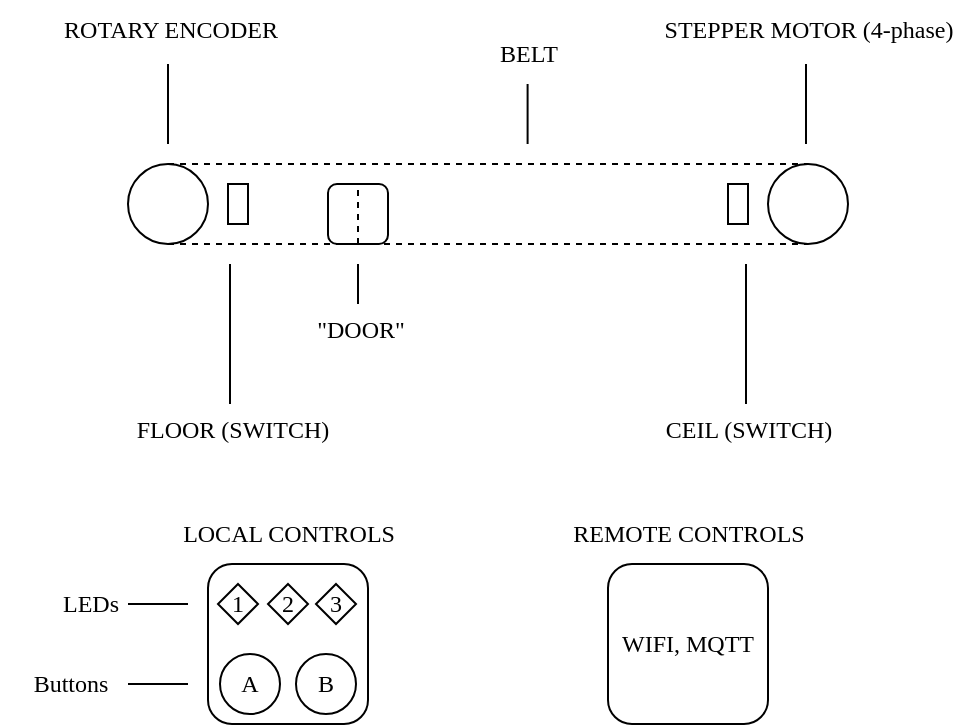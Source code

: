 <mxfile version="28.2.5">
  <diagram id="Q_9XVu0A99vbWFm7OHyN" name="Page-1">
    <mxGraphModel dx="787" dy="353" grid="1" gridSize="10" guides="1" tooltips="1" connect="1" arrows="1" fold="1" page="1" pageScale="1" pageWidth="827" pageHeight="1169" background="none" math="0" shadow="0">
      <root>
        <mxCell id="0" />
        <mxCell id="1" parent="0" />
        <mxCell id="tVEeCfsAuI8Ik6jVbgPx-1" value="" style="rounded=0;whiteSpace=wrap;html=1;fontFamily=Ubuntu Sans;fontSource=https%3A%2F%2Ffonts.googleapis.com%2Fcss%3Ffamily%3DUbuntu%2BSans;" vertex="1" parent="1">
          <mxGeometry x="250" y="410" width="10" height="20" as="geometry" />
        </mxCell>
        <mxCell id="tVEeCfsAuI8Ik6jVbgPx-2" value="" style="rounded=0;whiteSpace=wrap;html=1;fontFamily=Ubuntu Sans;fontSource=https%3A%2F%2Ffonts.googleapis.com%2Fcss%3Ffamily%3DUbuntu%2BSans;" vertex="1" parent="1">
          <mxGeometry x="500" y="410" width="10" height="20" as="geometry" />
        </mxCell>
        <mxCell id="tVEeCfsAuI8Ik6jVbgPx-3" value="" style="ellipse;whiteSpace=wrap;html=1;aspect=fixed;fontFamily=Ubuntu Sans;fontSource=https%3A%2F%2Ffonts.googleapis.com%2Fcss%3Ffamily%3DUbuntu%2BSans;" vertex="1" parent="1">
          <mxGeometry x="200" y="400" width="40" height="40" as="geometry" />
        </mxCell>
        <mxCell id="tVEeCfsAuI8Ik6jVbgPx-4" value="" style="ellipse;whiteSpace=wrap;html=1;aspect=fixed;fontFamily=Ubuntu Sans;fontSource=https%3A%2F%2Ffonts.googleapis.com%2Fcss%3Ffamily%3DUbuntu%2BSans;" vertex="1" parent="1">
          <mxGeometry x="520" y="400" width="40" height="40" as="geometry" />
        </mxCell>
        <mxCell id="tVEeCfsAuI8Ik6jVbgPx-5" value="" style="rounded=1;whiteSpace=wrap;html=1;fontFamily=Ubuntu Sans;fontSource=https%3A%2F%2Ffonts.googleapis.com%2Fcss%3Ffamily%3DUbuntu%2BSans;" vertex="1" parent="1">
          <mxGeometry x="300" y="410" width="30" height="30" as="geometry" />
        </mxCell>
        <mxCell id="tVEeCfsAuI8Ik6jVbgPx-7" value="" style="endArrow=none;dashed=1;html=1;rounded=0;exitX=0.5;exitY=1;exitDx=0;exitDy=0;entryX=0.5;entryY=1;entryDx=0;entryDy=0;fontFamily=Ubuntu Sans;fontSource=https%3A%2F%2Ffonts.googleapis.com%2Fcss%3Ffamily%3DUbuntu%2BSans;" edge="1" parent="1" source="tVEeCfsAuI8Ik6jVbgPx-3" target="tVEeCfsAuI8Ik6jVbgPx-4">
          <mxGeometry width="50" height="50" relative="1" as="geometry">
            <mxPoint x="470" y="420" as="sourcePoint" />
            <mxPoint x="520" y="370" as="targetPoint" />
          </mxGeometry>
        </mxCell>
        <mxCell id="tVEeCfsAuI8Ik6jVbgPx-9" value="" style="endArrow=none;dashed=1;html=1;rounded=0;entryX=0.5;entryY=0;entryDx=0;entryDy=0;exitX=0.5;exitY=1;exitDx=0;exitDy=0;fontFamily=Ubuntu Sans;fontSource=https%3A%2F%2Ffonts.googleapis.com%2Fcss%3Ffamily%3DUbuntu%2BSans;" edge="1" parent="1" source="tVEeCfsAuI8Ik6jVbgPx-5" target="tVEeCfsAuI8Ik6jVbgPx-5">
          <mxGeometry width="50" height="50" relative="1" as="geometry">
            <mxPoint x="320" y="440" as="sourcePoint" />
            <mxPoint x="310" y="410" as="targetPoint" />
          </mxGeometry>
        </mxCell>
        <mxCell id="tVEeCfsAuI8Ik6jVbgPx-10" value="" style="endArrow=none;dashed=1;html=1;rounded=0;fontFamily=Ubuntu Sans;fontSource=https%3A%2F%2Ffonts.googleapis.com%2Fcss%3Ffamily%3DUbuntu%2BSans;" edge="1" parent="1">
          <mxGeometry width="50" height="50" relative="1" as="geometry">
            <mxPoint x="220" y="400" as="sourcePoint" />
            <mxPoint x="540" y="400" as="targetPoint" />
          </mxGeometry>
        </mxCell>
        <mxCell id="tVEeCfsAuI8Ik6jVbgPx-12" value="" style="endArrow=none;html=1;rounded=0;fontFamily=Ubuntu Sans;fontSource=https%3A%2F%2Ffonts.googleapis.com%2Fcss%3Ffamily%3DUbuntu%2BSans;" edge="1" parent="1">
          <mxGeometry width="50" height="50" relative="1" as="geometry">
            <mxPoint x="251" y="450" as="sourcePoint" />
            <mxPoint x="251" y="520" as="targetPoint" />
          </mxGeometry>
        </mxCell>
        <mxCell id="tVEeCfsAuI8Ik6jVbgPx-13" value="FLOOR (SWITCH)" style="text;html=1;align=center;verticalAlign=middle;resizable=0;points=[];autosize=1;strokeColor=none;fillColor=none;fontFamily=Ubuntu Sans;fontSource=https%3A%2F%2Ffonts.googleapis.com%2Fcss%3Ffamily%3DUbuntu%2BSans;" vertex="1" parent="1">
          <mxGeometry x="197" y="518" width="110" height="30" as="geometry" />
        </mxCell>
        <mxCell id="tVEeCfsAuI8Ik6jVbgPx-14" value="" style="endArrow=none;html=1;rounded=0;fontFamily=Ubuntu Sans;fontSource=https%3A%2F%2Ffonts.googleapis.com%2Fcss%3Ffamily%3DUbuntu%2BSans;" edge="1" parent="1">
          <mxGeometry width="50" height="50" relative="1" as="geometry">
            <mxPoint x="509" y="450" as="sourcePoint" />
            <mxPoint x="509" y="520" as="targetPoint" />
          </mxGeometry>
        </mxCell>
        <mxCell id="tVEeCfsAuI8Ik6jVbgPx-15" value="CEIL (SWITCH)" style="text;html=1;align=center;verticalAlign=middle;resizable=0;points=[];autosize=1;strokeColor=none;fillColor=none;fontFamily=Ubuntu Sans;fontSource=https%3A%2F%2Ffonts.googleapis.com%2Fcss%3Ffamily%3DUbuntu%2BSans;" vertex="1" parent="1">
          <mxGeometry x="460" y="518" width="100" height="30" as="geometry" />
        </mxCell>
        <mxCell id="tVEeCfsAuI8Ik6jVbgPx-16" value="" style="endArrow=none;html=1;rounded=0;fontFamily=Ubuntu Sans;fontSource=https%3A%2F%2Ffonts.googleapis.com%2Fcss%3Ffamily%3DUbuntu%2BSans;" edge="1" parent="1">
          <mxGeometry width="50" height="50" relative="1" as="geometry">
            <mxPoint x="220" y="350" as="sourcePoint" />
            <mxPoint x="220" y="390" as="targetPoint" />
          </mxGeometry>
        </mxCell>
        <mxCell id="tVEeCfsAuI8Ik6jVbgPx-17" value="ROTARY ENCODER" style="text;html=1;align=center;verticalAlign=middle;resizable=0;points=[];autosize=1;strokeColor=none;fillColor=none;fontFamily=Ubuntu Sans;fontSource=https%3A%2F%2Ffonts.googleapis.com%2Fcss%3Ffamily%3DUbuntu%2BSans;" vertex="1" parent="1">
          <mxGeometry x="156" y="318" width="130" height="30" as="geometry" />
        </mxCell>
        <mxCell id="tVEeCfsAuI8Ik6jVbgPx-18" value="" style="endArrow=none;html=1;rounded=0;fontFamily=Ubuntu Sans;fontSource=https%3A%2F%2Ffonts.googleapis.com%2Fcss%3Ffamily%3DUbuntu%2BSans;" edge="1" parent="1">
          <mxGeometry width="50" height="50" relative="1" as="geometry">
            <mxPoint x="539" y="350" as="sourcePoint" />
            <mxPoint x="539" y="390" as="targetPoint" />
          </mxGeometry>
        </mxCell>
        <mxCell id="tVEeCfsAuI8Ik6jVbgPx-19" value="STEPPER MOTOR (4-phase)" style="text;html=1;align=center;verticalAlign=middle;resizable=0;points=[];autosize=1;strokeColor=none;fillColor=none;fontFamily=Ubuntu Sans;fontSource=https%3A%2F%2Ffonts.googleapis.com%2Fcss%3Ffamily%3DUbuntu%2BSans;" vertex="1" parent="1">
          <mxGeometry x="455" y="318" width="170" height="30" as="geometry" />
        </mxCell>
        <mxCell id="tVEeCfsAuI8Ik6jVbgPx-20" value="" style="endArrow=none;html=1;rounded=0;fontFamily=Ubuntu Sans;fontSource=https%3A%2F%2Ffonts.googleapis.com%2Fcss%3Ffamily%3DUbuntu%2BSans;" edge="1" parent="1">
          <mxGeometry width="50" height="50" relative="1" as="geometry">
            <mxPoint x="315" y="450" as="sourcePoint" />
            <mxPoint x="315" y="470" as="targetPoint" />
          </mxGeometry>
        </mxCell>
        <mxCell id="tVEeCfsAuI8Ik6jVbgPx-21" value="&quot;DOOR&quot;" style="text;html=1;align=center;verticalAlign=middle;resizable=0;points=[];autosize=1;strokeColor=none;fillColor=none;fontFamily=Ubuntu Sans;fontSource=https%3A%2F%2Ffonts.googleapis.com%2Fcss%3Ffamily%3DUbuntu%2BSans;" vertex="1" parent="1">
          <mxGeometry x="281" y="468" width="70" height="30" as="geometry" />
        </mxCell>
        <mxCell id="tVEeCfsAuI8Ik6jVbgPx-22" value="" style="endArrow=none;html=1;rounded=0;fontFamily=Ubuntu Sans;fontSource=https%3A%2F%2Ffonts.googleapis.com%2Fcss%3Ffamily%3DUbuntu%2BSans;" edge="1" parent="1">
          <mxGeometry width="50" height="50" relative="1" as="geometry">
            <mxPoint x="399.8" y="360" as="sourcePoint" />
            <mxPoint x="399.8" y="390" as="targetPoint" />
          </mxGeometry>
        </mxCell>
        <mxCell id="tVEeCfsAuI8Ik6jVbgPx-23" value="BELT" style="text;html=1;align=center;verticalAlign=middle;resizable=0;points=[];autosize=1;strokeColor=none;fillColor=none;fontFamily=Ubuntu Sans;fontSource=https%3A%2F%2Ffonts.googleapis.com%2Fcss%3Ffamily%3DUbuntu%2BSans;" vertex="1" parent="1">
          <mxGeometry x="375" y="330" width="50" height="30" as="geometry" />
        </mxCell>
        <mxCell id="tVEeCfsAuI8Ik6jVbgPx-24" value="" style="rounded=1;whiteSpace=wrap;html=1;fontFamily=Ubuntu Sans;fontSource=https%3A%2F%2Ffonts.googleapis.com%2Fcss%3Ffamily%3DUbuntu%2BSans;" vertex="1" parent="1">
          <mxGeometry x="240" y="600" width="80" height="80" as="geometry" />
        </mxCell>
        <mxCell id="tVEeCfsAuI8Ik6jVbgPx-25" value="WIFI, MQTT" style="rounded=1;whiteSpace=wrap;html=1;fontFamily=Ubuntu Sans;fontSource=https%3A%2F%2Ffonts.googleapis.com%2Fcss%3Ffamily%3DUbuntu%2BSans;" vertex="1" parent="1">
          <mxGeometry x="440" y="600" width="80" height="80" as="geometry" />
        </mxCell>
        <mxCell id="tVEeCfsAuI8Ik6jVbgPx-26" value="LOCAL CONTROLS" style="text;html=1;align=center;verticalAlign=middle;resizable=0;points=[];autosize=1;strokeColor=none;fillColor=none;fontFamily=Ubuntu Sans;fontSource=https%3A%2F%2Ffonts.googleapis.com%2Fcss%3Ffamily%3DUbuntu%2BSans;" vertex="1" parent="1">
          <mxGeometry x="220" y="570" width="120" height="30" as="geometry" />
        </mxCell>
        <mxCell id="tVEeCfsAuI8Ik6jVbgPx-28" value="REMOTE CONTROLS" style="text;html=1;align=center;verticalAlign=middle;resizable=0;points=[];autosize=1;strokeColor=none;fillColor=none;fontFamily=Ubuntu Sans;fontSource=https%3A%2F%2Ffonts.googleapis.com%2Fcss%3Ffamily%3DUbuntu%2BSans;" vertex="1" parent="1">
          <mxGeometry x="415" y="570" width="130" height="30" as="geometry" />
        </mxCell>
        <mxCell id="tVEeCfsAuI8Ik6jVbgPx-29" value="A" style="ellipse;whiteSpace=wrap;html=1;aspect=fixed;fontFamily=Ubuntu Sans;fontSource=https%3A%2F%2Ffonts.googleapis.com%2Fcss%3Ffamily%3DUbuntu%2BSans;" vertex="1" parent="1">
          <mxGeometry x="246" y="645" width="30" height="30" as="geometry" />
        </mxCell>
        <mxCell id="tVEeCfsAuI8Ik6jVbgPx-30" value="B" style="ellipse;whiteSpace=wrap;html=1;aspect=fixed;fontFamily=Ubuntu Sans;fontSource=https%3A%2F%2Ffonts.googleapis.com%2Fcss%3Ffamily%3DUbuntu%2BSans;" vertex="1" parent="1">
          <mxGeometry x="284" y="645" width="30" height="30" as="geometry" />
        </mxCell>
        <mxCell id="tVEeCfsAuI8Ik6jVbgPx-31" value="1" style="rhombus;whiteSpace=wrap;html=1;fontFamily=Ubuntu Sans;fontSource=https%3A%2F%2Ffonts.googleapis.com%2Fcss%3Ffamily%3DUbuntu%2BSans;" vertex="1" parent="1">
          <mxGeometry x="245" y="610" width="20" height="20" as="geometry" />
        </mxCell>
        <mxCell id="tVEeCfsAuI8Ik6jVbgPx-32" value="2" style="rhombus;whiteSpace=wrap;html=1;fontFamily=Ubuntu Sans;fontSource=https%3A%2F%2Ffonts.googleapis.com%2Fcss%3Ffamily%3DUbuntu%2BSans;" vertex="1" parent="1">
          <mxGeometry x="270" y="610" width="20" height="20" as="geometry" />
        </mxCell>
        <mxCell id="tVEeCfsAuI8Ik6jVbgPx-33" value="3" style="rhombus;whiteSpace=wrap;html=1;fontFamily=Ubuntu Sans;fontSource=https%3A%2F%2Ffonts.googleapis.com%2Fcss%3Ffamily%3DUbuntu%2BSans;" vertex="1" parent="1">
          <mxGeometry x="294" y="610" width="20" height="20" as="geometry" />
        </mxCell>
        <mxCell id="tVEeCfsAuI8Ik6jVbgPx-34" value="" style="endArrow=none;html=1;rounded=0;fontFamily=Ubuntu Sans;fontSource=https%3A%2F%2Ffonts.googleapis.com%2Fcss%3Ffamily%3DUbuntu%2BSans;" edge="1" parent="1">
          <mxGeometry width="50" height="50" relative="1" as="geometry">
            <mxPoint x="200" y="620" as="sourcePoint" />
            <mxPoint x="230" y="620" as="targetPoint" />
          </mxGeometry>
        </mxCell>
        <mxCell id="tVEeCfsAuI8Ik6jVbgPx-35" value="LEDs" style="text;html=1;align=center;verticalAlign=middle;resizable=0;points=[];autosize=1;strokeColor=none;fillColor=none;fontFamily=Ubuntu Sans;fontSource=https%3A%2F%2Ffonts.googleapis.com%2Fcss%3Ffamily%3DUbuntu%2BSans;" vertex="1" parent="1">
          <mxGeometry x="156" y="605" width="50" height="30" as="geometry" />
        </mxCell>
        <mxCell id="tVEeCfsAuI8Ik6jVbgPx-36" value="" style="endArrow=none;html=1;rounded=0;fontFamily=Ubuntu Sans;fontSource=https%3A%2F%2Ffonts.googleapis.com%2Fcss%3Ffamily%3DUbuntu%2BSans;" edge="1" parent="1">
          <mxGeometry width="50" height="50" relative="1" as="geometry">
            <mxPoint x="200" y="660" as="sourcePoint" />
            <mxPoint x="230" y="660" as="targetPoint" />
          </mxGeometry>
        </mxCell>
        <mxCell id="tVEeCfsAuI8Ik6jVbgPx-37" value="Buttons" style="text;html=1;align=center;verticalAlign=middle;resizable=0;points=[];autosize=1;strokeColor=none;fillColor=none;fontFamily=Ubuntu Sans;fontSource=https%3A%2F%2Ffonts.googleapis.com%2Fcss%3Ffamily%3DUbuntu%2BSans;" vertex="1" parent="1">
          <mxGeometry x="136" y="645" width="70" height="30" as="geometry" />
        </mxCell>
      </root>
    </mxGraphModel>
  </diagram>
</mxfile>
